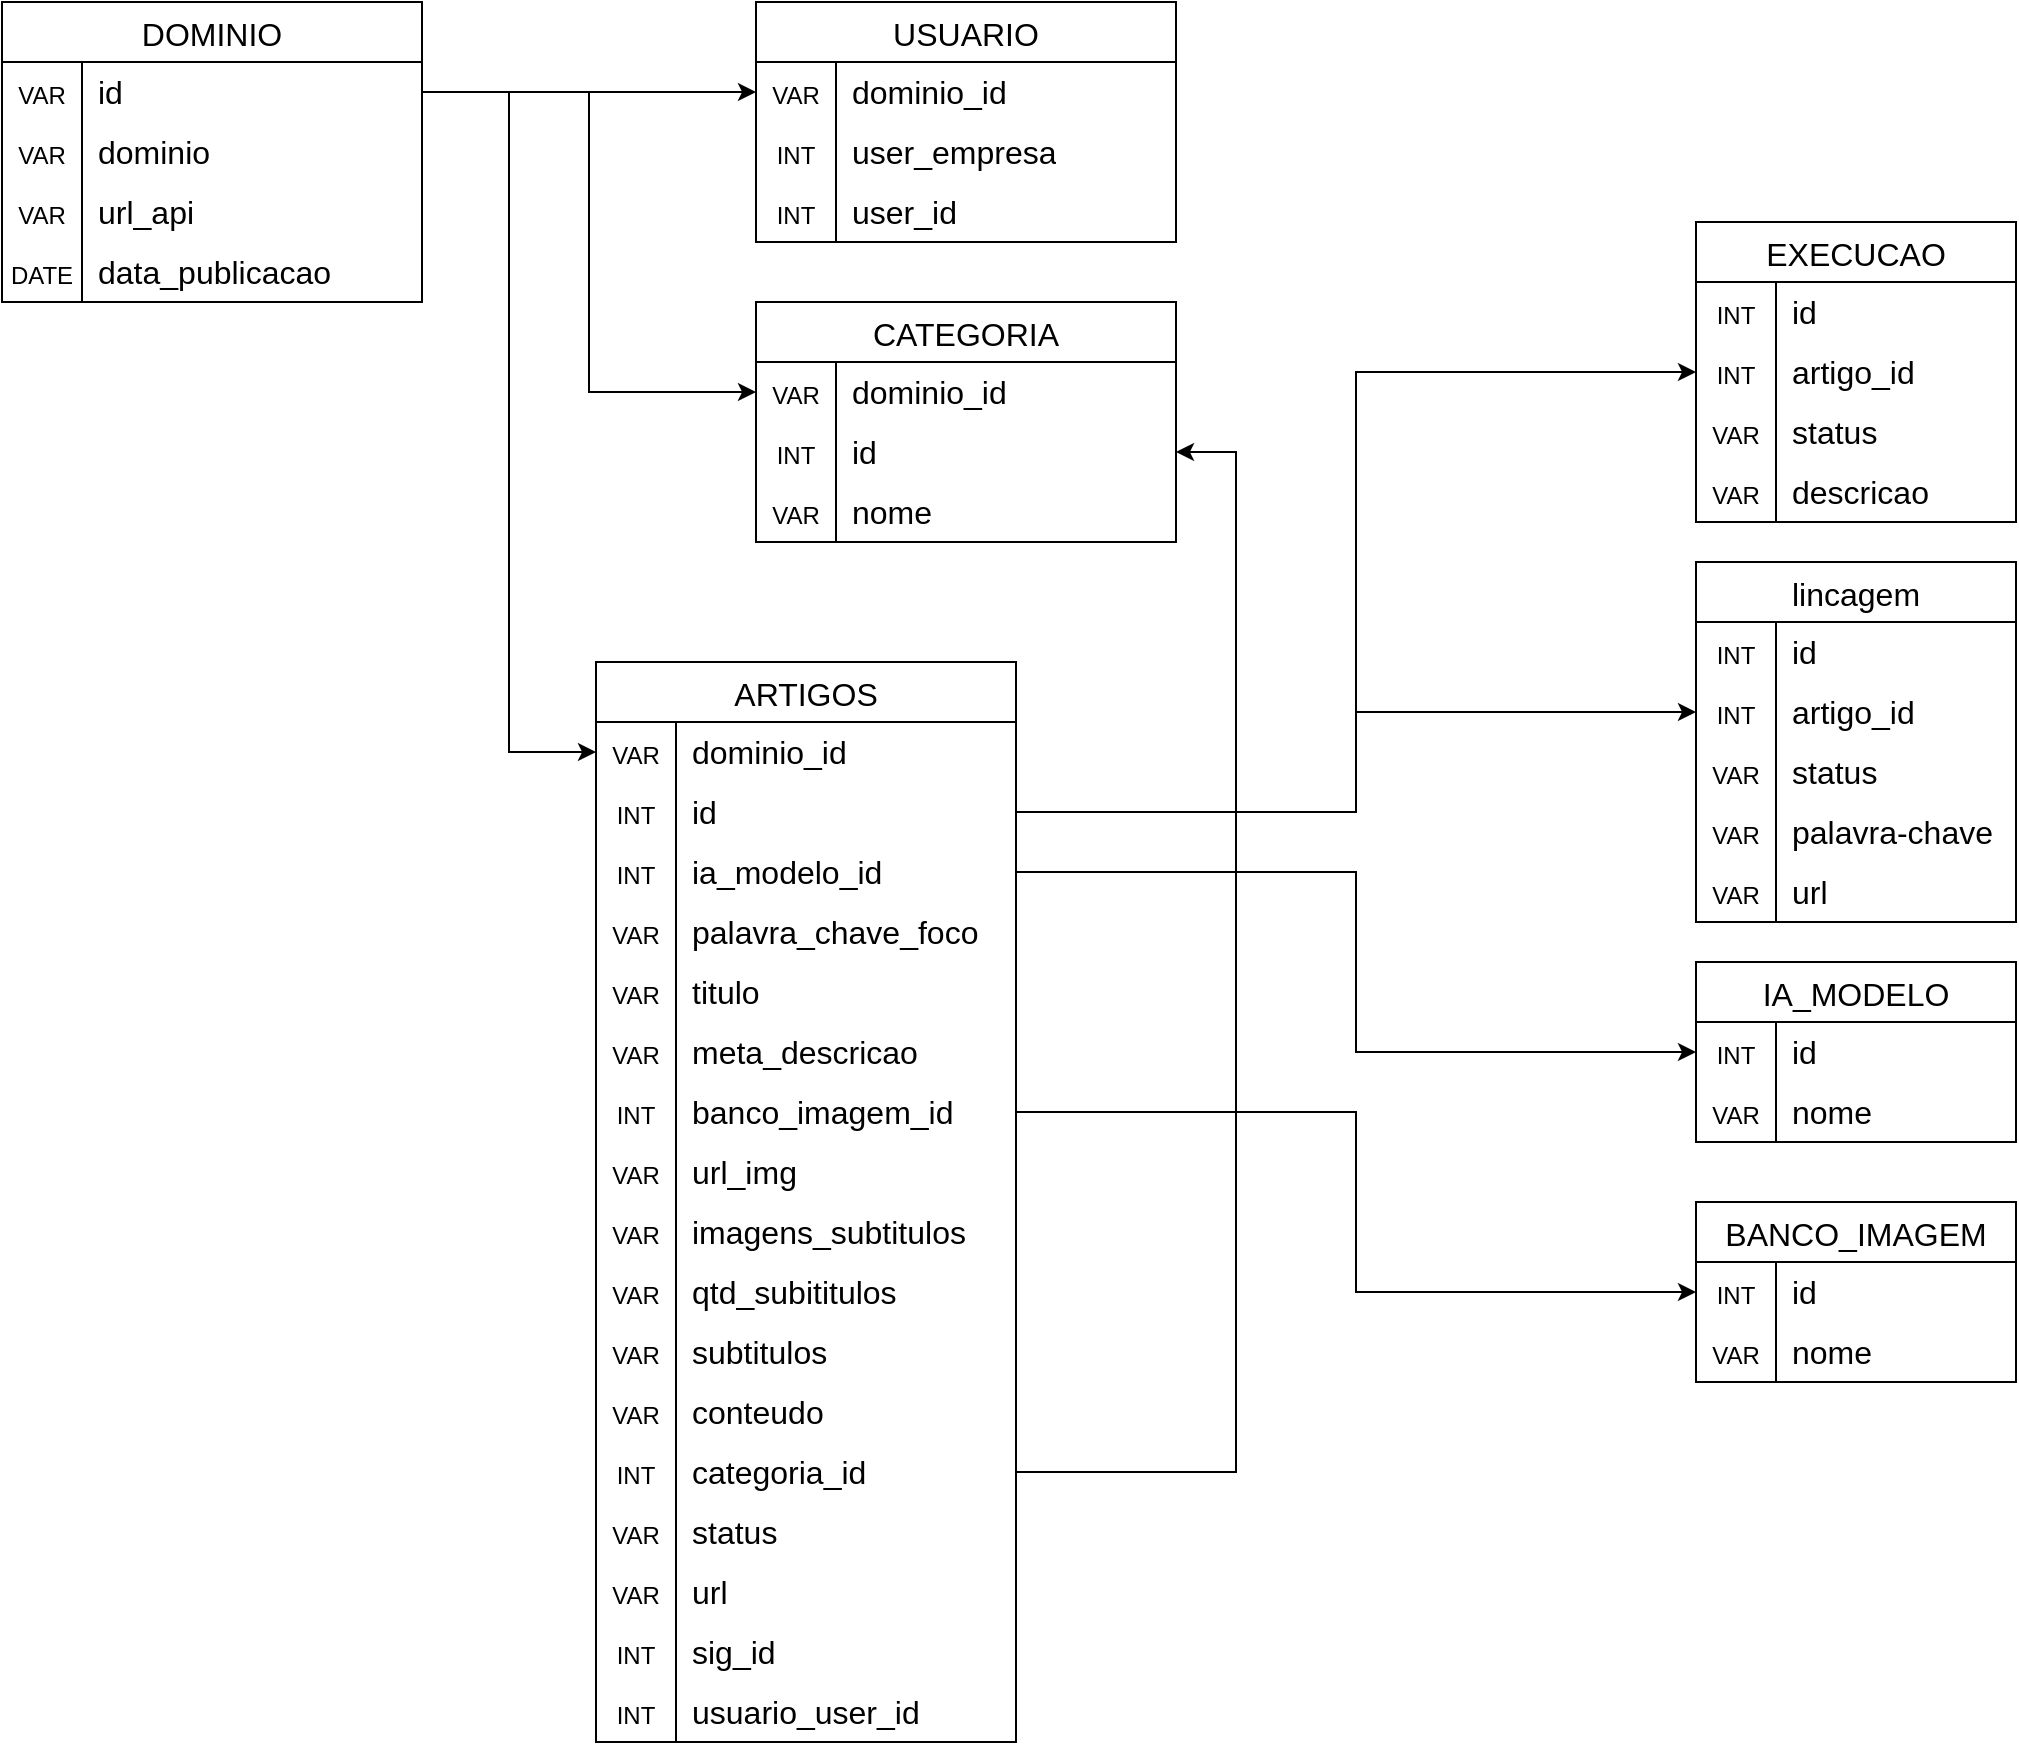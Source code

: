 <mxfile version="26.0.4">
  <diagram name="Página-1" id="LhJdFFCqxGuP9ljTi0fq">
    <mxGraphModel dx="2739" dy="1040" grid="1" gridSize="10" guides="1" tooltips="1" connect="1" arrows="1" fold="1" page="1" pageScale="1" pageWidth="827" pageHeight="1169" math="0" shadow="0">
      <root>
        <mxCell id="0" />
        <mxCell id="1" parent="0" />
        <mxCell id="Hk7RPqNhMvF-XKddq_W3-1" value="DOMINIO" style="shape=table;startSize=30;container=1;collapsible=0;childLayout=tableLayout;fixedRows=1;rowLines=0;fontStyle=0;strokeColor=default;fontSize=16;" vertex="1" parent="1">
          <mxGeometry x="-827" width="210" height="150" as="geometry" />
        </mxCell>
        <mxCell id="Hk7RPqNhMvF-XKddq_W3-2" value="" style="shape=tableRow;horizontal=0;startSize=0;swimlaneHead=0;swimlaneBody=0;top=0;left=0;bottom=0;right=0;collapsible=0;dropTarget=0;fillColor=none;points=[[0,0.5],[1,0.5]];portConstraint=eastwest;strokeColor=inherit;fontSize=16;" vertex="1" parent="Hk7RPqNhMvF-XKddq_W3-1">
          <mxGeometry y="30" width="210" height="30" as="geometry" />
        </mxCell>
        <mxCell id="Hk7RPqNhMvF-XKddq_W3-3" value="&lt;font style=&quot;font-size: 12px;&quot;&gt;VAR&lt;/font&gt;" style="shape=partialRectangle;html=1;whiteSpace=wrap;connectable=0;fillColor=none;top=0;left=0;bottom=0;right=0;overflow=hidden;pointerEvents=1;strokeColor=inherit;fontSize=16;strokeWidth=1;" vertex="1" parent="Hk7RPqNhMvF-XKddq_W3-2">
          <mxGeometry width="40" height="30" as="geometry">
            <mxRectangle width="40" height="30" as="alternateBounds" />
          </mxGeometry>
        </mxCell>
        <mxCell id="Hk7RPqNhMvF-XKddq_W3-4" value="id" style="shape=partialRectangle;html=1;whiteSpace=wrap;connectable=0;fillColor=none;top=0;left=0;bottom=0;right=0;align=left;spacingLeft=6;overflow=hidden;strokeColor=inherit;fontSize=16;" vertex="1" parent="Hk7RPqNhMvF-XKddq_W3-2">
          <mxGeometry x="40" width="170" height="30" as="geometry">
            <mxRectangle width="170" height="30" as="alternateBounds" />
          </mxGeometry>
        </mxCell>
        <mxCell id="Hk7RPqNhMvF-XKddq_W3-5" value="" style="shape=tableRow;horizontal=0;startSize=0;swimlaneHead=0;swimlaneBody=0;top=0;left=0;bottom=0;right=0;collapsible=0;dropTarget=0;fillColor=none;points=[[0,0.5],[1,0.5]];portConstraint=eastwest;strokeColor=inherit;fontSize=16;" vertex="1" parent="Hk7RPqNhMvF-XKddq_W3-1">
          <mxGeometry y="60" width="210" height="30" as="geometry" />
        </mxCell>
        <mxCell id="Hk7RPqNhMvF-XKddq_W3-6" value="&lt;span style=&quot;font-size: 12px;&quot;&gt;VAR&lt;/span&gt;" style="shape=partialRectangle;html=1;whiteSpace=wrap;connectable=0;fillColor=none;top=0;left=0;bottom=0;right=0;overflow=hidden;strokeColor=inherit;fontSize=16;" vertex="1" parent="Hk7RPqNhMvF-XKddq_W3-5">
          <mxGeometry width="40" height="30" as="geometry">
            <mxRectangle width="40" height="30" as="alternateBounds" />
          </mxGeometry>
        </mxCell>
        <mxCell id="Hk7RPqNhMvF-XKddq_W3-7" value="dominio" style="shape=partialRectangle;html=1;whiteSpace=wrap;connectable=0;fillColor=none;top=0;left=0;bottom=0;right=0;align=left;spacingLeft=6;overflow=hidden;strokeColor=inherit;fontSize=16;" vertex="1" parent="Hk7RPqNhMvF-XKddq_W3-5">
          <mxGeometry x="40" width="170" height="30" as="geometry">
            <mxRectangle width="170" height="30" as="alternateBounds" />
          </mxGeometry>
        </mxCell>
        <mxCell id="Hk7RPqNhMvF-XKddq_W3-8" value="" style="shape=tableRow;horizontal=0;startSize=0;swimlaneHead=0;swimlaneBody=0;top=0;left=0;bottom=0;right=0;collapsible=0;dropTarget=0;fillColor=none;points=[[0,0.5],[1,0.5]];portConstraint=eastwest;strokeColor=inherit;fontSize=16;" vertex="1" parent="Hk7RPqNhMvF-XKddq_W3-1">
          <mxGeometry y="90" width="210" height="30" as="geometry" />
        </mxCell>
        <mxCell id="Hk7RPqNhMvF-XKddq_W3-9" value="&lt;span style=&quot;font-size: 12px;&quot;&gt;VAR&lt;/span&gt;" style="shape=partialRectangle;html=1;whiteSpace=wrap;connectable=0;fillColor=none;top=0;left=0;bottom=0;right=0;overflow=hidden;strokeColor=inherit;fontSize=16;" vertex="1" parent="Hk7RPqNhMvF-XKddq_W3-8">
          <mxGeometry width="40" height="30" as="geometry">
            <mxRectangle width="40" height="30" as="alternateBounds" />
          </mxGeometry>
        </mxCell>
        <mxCell id="Hk7RPqNhMvF-XKddq_W3-10" value="url_api" style="shape=partialRectangle;html=1;whiteSpace=wrap;connectable=0;fillColor=none;top=0;left=0;bottom=0;right=0;align=left;spacingLeft=6;overflow=hidden;strokeColor=inherit;fontSize=16;" vertex="1" parent="Hk7RPqNhMvF-XKddq_W3-8">
          <mxGeometry x="40" width="170" height="30" as="geometry">
            <mxRectangle width="170" height="30" as="alternateBounds" />
          </mxGeometry>
        </mxCell>
        <mxCell id="Hk7RPqNhMvF-XKddq_W3-32" value="" style="shape=tableRow;horizontal=0;startSize=0;swimlaneHead=0;swimlaneBody=0;top=0;left=0;bottom=0;right=0;collapsible=0;dropTarget=0;fillColor=none;points=[[0,0.5],[1,0.5]];portConstraint=eastwest;strokeColor=inherit;fontSize=16;" vertex="1" parent="Hk7RPqNhMvF-XKddq_W3-1">
          <mxGeometry y="120" width="210" height="30" as="geometry" />
        </mxCell>
        <mxCell id="Hk7RPqNhMvF-XKddq_W3-33" value="&lt;span style=&quot;font-size: 12px;&quot;&gt;DATE&lt;/span&gt;" style="shape=partialRectangle;html=1;whiteSpace=wrap;connectable=0;fillColor=none;top=0;left=0;bottom=0;right=0;overflow=hidden;strokeColor=inherit;fontSize=16;" vertex="1" parent="Hk7RPqNhMvF-XKddq_W3-32">
          <mxGeometry width="40" height="30" as="geometry">
            <mxRectangle width="40" height="30" as="alternateBounds" />
          </mxGeometry>
        </mxCell>
        <mxCell id="Hk7RPqNhMvF-XKddq_W3-34" value="data_publicacao" style="shape=partialRectangle;html=1;whiteSpace=wrap;connectable=0;fillColor=none;top=0;left=0;bottom=0;right=0;align=left;spacingLeft=6;overflow=hidden;strokeColor=inherit;fontSize=16;" vertex="1" parent="Hk7RPqNhMvF-XKddq_W3-32">
          <mxGeometry x="40" width="170" height="30" as="geometry">
            <mxRectangle width="170" height="30" as="alternateBounds" />
          </mxGeometry>
        </mxCell>
        <mxCell id="Hk7RPqNhMvF-XKddq_W3-47" value="USUARIO" style="shape=table;startSize=30;container=1;collapsible=0;childLayout=tableLayout;fixedRows=1;rowLines=0;fontStyle=0;strokeColor=default;fontSize=16;" vertex="1" parent="1">
          <mxGeometry x="-450" width="210" height="120" as="geometry" />
        </mxCell>
        <mxCell id="Hk7RPqNhMvF-XKddq_W3-48" value="" style="shape=tableRow;horizontal=0;startSize=0;swimlaneHead=0;swimlaneBody=0;top=0;left=0;bottom=0;right=0;collapsible=0;dropTarget=0;fillColor=none;points=[[0,0.5],[1,0.5]];portConstraint=eastwest;strokeColor=inherit;fontSize=16;" vertex="1" parent="Hk7RPqNhMvF-XKddq_W3-47">
          <mxGeometry y="30" width="210" height="30" as="geometry" />
        </mxCell>
        <mxCell id="Hk7RPqNhMvF-XKddq_W3-49" value="&lt;font style=&quot;font-size: 12px;&quot;&gt;VAR&lt;/font&gt;" style="shape=partialRectangle;html=1;whiteSpace=wrap;connectable=0;fillColor=none;top=0;left=0;bottom=0;right=0;overflow=hidden;pointerEvents=1;strokeColor=inherit;fontSize=16;strokeWidth=1;" vertex="1" parent="Hk7RPqNhMvF-XKddq_W3-48">
          <mxGeometry width="40" height="30" as="geometry">
            <mxRectangle width="40" height="30" as="alternateBounds" />
          </mxGeometry>
        </mxCell>
        <mxCell id="Hk7RPqNhMvF-XKddq_W3-50" value="dominio_id" style="shape=partialRectangle;html=1;whiteSpace=wrap;connectable=0;fillColor=none;top=0;left=0;bottom=0;right=0;align=left;spacingLeft=6;overflow=hidden;strokeColor=inherit;fontSize=16;" vertex="1" parent="Hk7RPqNhMvF-XKddq_W3-48">
          <mxGeometry x="40" width="170" height="30" as="geometry">
            <mxRectangle width="170" height="30" as="alternateBounds" />
          </mxGeometry>
        </mxCell>
        <mxCell id="Hk7RPqNhMvF-XKddq_W3-51" value="" style="shape=tableRow;horizontal=0;startSize=0;swimlaneHead=0;swimlaneBody=0;top=0;left=0;bottom=0;right=0;collapsible=0;dropTarget=0;fillColor=none;points=[[0,0.5],[1,0.5]];portConstraint=eastwest;strokeColor=inherit;fontSize=16;" vertex="1" parent="Hk7RPqNhMvF-XKddq_W3-47">
          <mxGeometry y="60" width="210" height="30" as="geometry" />
        </mxCell>
        <mxCell id="Hk7RPqNhMvF-XKddq_W3-52" value="&lt;span style=&quot;font-size: 12px;&quot;&gt;INT&lt;/span&gt;" style="shape=partialRectangle;html=1;whiteSpace=wrap;connectable=0;fillColor=none;top=0;left=0;bottom=0;right=0;overflow=hidden;strokeColor=inherit;fontSize=16;" vertex="1" parent="Hk7RPqNhMvF-XKddq_W3-51">
          <mxGeometry width="40" height="30" as="geometry">
            <mxRectangle width="40" height="30" as="alternateBounds" />
          </mxGeometry>
        </mxCell>
        <mxCell id="Hk7RPqNhMvF-XKddq_W3-53" value="user_empresa" style="shape=partialRectangle;html=1;whiteSpace=wrap;connectable=0;fillColor=none;top=0;left=0;bottom=0;right=0;align=left;spacingLeft=6;overflow=hidden;strokeColor=inherit;fontSize=16;" vertex="1" parent="Hk7RPqNhMvF-XKddq_W3-51">
          <mxGeometry x="40" width="170" height="30" as="geometry">
            <mxRectangle width="170" height="30" as="alternateBounds" />
          </mxGeometry>
        </mxCell>
        <mxCell id="Hk7RPqNhMvF-XKddq_W3-54" value="" style="shape=tableRow;horizontal=0;startSize=0;swimlaneHead=0;swimlaneBody=0;top=0;left=0;bottom=0;right=0;collapsible=0;dropTarget=0;fillColor=none;points=[[0,0.5],[1,0.5]];portConstraint=eastwest;strokeColor=inherit;fontSize=16;" vertex="1" parent="Hk7RPqNhMvF-XKddq_W3-47">
          <mxGeometry y="90" width="210" height="30" as="geometry" />
        </mxCell>
        <mxCell id="Hk7RPqNhMvF-XKddq_W3-55" value="&lt;span style=&quot;font-size: 12px;&quot;&gt;INT&lt;/span&gt;" style="shape=partialRectangle;html=1;whiteSpace=wrap;connectable=0;fillColor=none;top=0;left=0;bottom=0;right=0;overflow=hidden;strokeColor=inherit;fontSize=16;" vertex="1" parent="Hk7RPqNhMvF-XKddq_W3-54">
          <mxGeometry width="40" height="30" as="geometry">
            <mxRectangle width="40" height="30" as="alternateBounds" />
          </mxGeometry>
        </mxCell>
        <mxCell id="Hk7RPqNhMvF-XKddq_W3-56" value="user_id" style="shape=partialRectangle;html=1;whiteSpace=wrap;connectable=0;fillColor=none;top=0;left=0;bottom=0;right=0;align=left;spacingLeft=6;overflow=hidden;strokeColor=inherit;fontSize=16;" vertex="1" parent="Hk7RPqNhMvF-XKddq_W3-54">
          <mxGeometry x="40" width="170" height="30" as="geometry">
            <mxRectangle width="170" height="30" as="alternateBounds" />
          </mxGeometry>
        </mxCell>
        <mxCell id="Hk7RPqNhMvF-XKddq_W3-73" value="ARTIGOS" style="shape=table;startSize=30;container=1;collapsible=0;childLayout=tableLayout;fixedRows=1;rowLines=0;fontStyle=0;strokeColor=default;fontSize=16;" vertex="1" parent="1">
          <mxGeometry x="-530" y="330" width="210" height="540" as="geometry" />
        </mxCell>
        <mxCell id="Hk7RPqNhMvF-XKddq_W3-74" value="" style="shape=tableRow;horizontal=0;startSize=0;swimlaneHead=0;swimlaneBody=0;top=0;left=0;bottom=0;right=0;collapsible=0;dropTarget=0;fillColor=none;points=[[0,0.5],[1,0.5]];portConstraint=eastwest;strokeColor=inherit;fontSize=16;" vertex="1" parent="Hk7RPqNhMvF-XKddq_W3-73">
          <mxGeometry y="30" width="210" height="30" as="geometry" />
        </mxCell>
        <mxCell id="Hk7RPqNhMvF-XKddq_W3-75" value="&lt;font style=&quot;font-size: 12px;&quot;&gt;VAR&lt;/font&gt;" style="shape=partialRectangle;html=1;whiteSpace=wrap;connectable=0;fillColor=none;top=0;left=0;bottom=0;right=0;overflow=hidden;pointerEvents=1;strokeColor=inherit;fontSize=16;strokeWidth=1;" vertex="1" parent="Hk7RPqNhMvF-XKddq_W3-74">
          <mxGeometry width="40" height="30" as="geometry">
            <mxRectangle width="40" height="30" as="alternateBounds" />
          </mxGeometry>
        </mxCell>
        <mxCell id="Hk7RPqNhMvF-XKddq_W3-76" value="dominio_id" style="shape=partialRectangle;html=1;whiteSpace=wrap;connectable=0;fillColor=none;top=0;left=0;bottom=0;right=0;align=left;spacingLeft=6;overflow=hidden;strokeColor=inherit;fontSize=16;" vertex="1" parent="Hk7RPqNhMvF-XKddq_W3-74">
          <mxGeometry x="40" width="170" height="30" as="geometry">
            <mxRectangle width="170" height="30" as="alternateBounds" />
          </mxGeometry>
        </mxCell>
        <mxCell id="Hk7RPqNhMvF-XKddq_W3-77" value="" style="shape=tableRow;horizontal=0;startSize=0;swimlaneHead=0;swimlaneBody=0;top=0;left=0;bottom=0;right=0;collapsible=0;dropTarget=0;fillColor=none;points=[[0,0.5],[1,0.5]];portConstraint=eastwest;strokeColor=inherit;fontSize=16;" vertex="1" parent="Hk7RPqNhMvF-XKddq_W3-73">
          <mxGeometry y="60" width="210" height="30" as="geometry" />
        </mxCell>
        <mxCell id="Hk7RPqNhMvF-XKddq_W3-78" value="&lt;span style=&quot;font-size: 12px;&quot;&gt;INT&lt;/span&gt;" style="shape=partialRectangle;html=1;whiteSpace=wrap;connectable=0;fillColor=none;top=0;left=0;bottom=0;right=0;overflow=hidden;strokeColor=inherit;fontSize=16;" vertex="1" parent="Hk7RPqNhMvF-XKddq_W3-77">
          <mxGeometry width="40" height="30" as="geometry">
            <mxRectangle width="40" height="30" as="alternateBounds" />
          </mxGeometry>
        </mxCell>
        <mxCell id="Hk7RPqNhMvF-XKddq_W3-79" value="id" style="shape=partialRectangle;html=1;whiteSpace=wrap;connectable=0;fillColor=none;top=0;left=0;bottom=0;right=0;align=left;spacingLeft=6;overflow=hidden;strokeColor=inherit;fontSize=16;" vertex="1" parent="Hk7RPqNhMvF-XKddq_W3-77">
          <mxGeometry x="40" width="170" height="30" as="geometry">
            <mxRectangle width="170" height="30" as="alternateBounds" />
          </mxGeometry>
        </mxCell>
        <mxCell id="Hk7RPqNhMvF-XKddq_W3-80" value="" style="shape=tableRow;horizontal=0;startSize=0;swimlaneHead=0;swimlaneBody=0;top=0;left=0;bottom=0;right=0;collapsible=0;dropTarget=0;fillColor=none;points=[[0,0.5],[1,0.5]];portConstraint=eastwest;strokeColor=inherit;fontSize=16;" vertex="1" parent="Hk7RPqNhMvF-XKddq_W3-73">
          <mxGeometry y="90" width="210" height="30" as="geometry" />
        </mxCell>
        <mxCell id="Hk7RPqNhMvF-XKddq_W3-81" value="&lt;span style=&quot;font-size: 12px;&quot;&gt;INT&lt;/span&gt;" style="shape=partialRectangle;html=1;whiteSpace=wrap;connectable=0;fillColor=none;top=0;left=0;bottom=0;right=0;overflow=hidden;strokeColor=inherit;fontSize=16;" vertex="1" parent="Hk7RPqNhMvF-XKddq_W3-80">
          <mxGeometry width="40" height="30" as="geometry">
            <mxRectangle width="40" height="30" as="alternateBounds" />
          </mxGeometry>
        </mxCell>
        <mxCell id="Hk7RPqNhMvF-XKddq_W3-82" value="ia_modelo_id" style="shape=partialRectangle;html=1;whiteSpace=wrap;connectable=0;fillColor=none;top=0;left=0;bottom=0;right=0;align=left;spacingLeft=6;overflow=hidden;strokeColor=inherit;fontSize=16;" vertex="1" parent="Hk7RPqNhMvF-XKddq_W3-80">
          <mxGeometry x="40" width="170" height="30" as="geometry">
            <mxRectangle width="170" height="30" as="alternateBounds" />
          </mxGeometry>
        </mxCell>
        <mxCell id="Hk7RPqNhMvF-XKddq_W3-83" value="" style="shape=tableRow;horizontal=0;startSize=0;swimlaneHead=0;swimlaneBody=0;top=0;left=0;bottom=0;right=0;collapsible=0;dropTarget=0;fillColor=none;points=[[0,0.5],[1,0.5]];portConstraint=eastwest;strokeColor=inherit;fontSize=16;" vertex="1" parent="Hk7RPqNhMvF-XKddq_W3-73">
          <mxGeometry y="120" width="210" height="30" as="geometry" />
        </mxCell>
        <mxCell id="Hk7RPqNhMvF-XKddq_W3-84" value="&lt;span style=&quot;font-size: 12px;&quot;&gt;VAR&lt;/span&gt;" style="shape=partialRectangle;html=1;whiteSpace=wrap;connectable=0;fillColor=none;top=0;left=0;bottom=0;right=0;overflow=hidden;strokeColor=inherit;fontSize=16;" vertex="1" parent="Hk7RPqNhMvF-XKddq_W3-83">
          <mxGeometry width="40" height="30" as="geometry">
            <mxRectangle width="40" height="30" as="alternateBounds" />
          </mxGeometry>
        </mxCell>
        <mxCell id="Hk7RPqNhMvF-XKddq_W3-85" value="palavra_chave_foco" style="shape=partialRectangle;html=1;whiteSpace=wrap;connectable=0;fillColor=none;top=0;left=0;bottom=0;right=0;align=left;spacingLeft=6;overflow=hidden;strokeColor=inherit;fontSize=16;" vertex="1" parent="Hk7RPqNhMvF-XKddq_W3-83">
          <mxGeometry x="40" width="170" height="30" as="geometry">
            <mxRectangle width="170" height="30" as="alternateBounds" />
          </mxGeometry>
        </mxCell>
        <mxCell id="Hk7RPqNhMvF-XKddq_W3-99" value="" style="shape=tableRow;horizontal=0;startSize=0;swimlaneHead=0;swimlaneBody=0;top=0;left=0;bottom=0;right=0;collapsible=0;dropTarget=0;fillColor=none;points=[[0,0.5],[1,0.5]];portConstraint=eastwest;strokeColor=inherit;fontSize=16;" vertex="1" parent="Hk7RPqNhMvF-XKddq_W3-73">
          <mxGeometry y="150" width="210" height="30" as="geometry" />
        </mxCell>
        <mxCell id="Hk7RPqNhMvF-XKddq_W3-100" value="&lt;span style=&quot;font-size: 12px;&quot;&gt;VAR&lt;/span&gt;" style="shape=partialRectangle;html=1;whiteSpace=wrap;connectable=0;fillColor=none;top=0;left=0;bottom=0;right=0;overflow=hidden;strokeColor=inherit;fontSize=16;" vertex="1" parent="Hk7RPqNhMvF-XKddq_W3-99">
          <mxGeometry width="40" height="30" as="geometry">
            <mxRectangle width="40" height="30" as="alternateBounds" />
          </mxGeometry>
        </mxCell>
        <mxCell id="Hk7RPqNhMvF-XKddq_W3-101" value="titulo" style="shape=partialRectangle;html=1;whiteSpace=wrap;connectable=0;fillColor=none;top=0;left=0;bottom=0;right=0;align=left;spacingLeft=6;overflow=hidden;strokeColor=inherit;fontSize=16;" vertex="1" parent="Hk7RPqNhMvF-XKddq_W3-99">
          <mxGeometry x="40" width="170" height="30" as="geometry">
            <mxRectangle width="170" height="30" as="alternateBounds" />
          </mxGeometry>
        </mxCell>
        <mxCell id="Hk7RPqNhMvF-XKddq_W3-102" value="" style="shape=tableRow;horizontal=0;startSize=0;swimlaneHead=0;swimlaneBody=0;top=0;left=0;bottom=0;right=0;collapsible=0;dropTarget=0;fillColor=none;points=[[0,0.5],[1,0.5]];portConstraint=eastwest;strokeColor=inherit;fontSize=16;" vertex="1" parent="Hk7RPqNhMvF-XKddq_W3-73">
          <mxGeometry y="180" width="210" height="30" as="geometry" />
        </mxCell>
        <mxCell id="Hk7RPqNhMvF-XKddq_W3-103" value="&lt;span style=&quot;font-size: 12px;&quot;&gt;VAR&lt;/span&gt;" style="shape=partialRectangle;html=1;whiteSpace=wrap;connectable=0;fillColor=none;top=0;left=0;bottom=0;right=0;overflow=hidden;strokeColor=inherit;fontSize=16;" vertex="1" parent="Hk7RPqNhMvF-XKddq_W3-102">
          <mxGeometry width="40" height="30" as="geometry">
            <mxRectangle width="40" height="30" as="alternateBounds" />
          </mxGeometry>
        </mxCell>
        <mxCell id="Hk7RPqNhMvF-XKddq_W3-104" value="meta_descricao" style="shape=partialRectangle;html=1;whiteSpace=wrap;connectable=0;fillColor=none;top=0;left=0;bottom=0;right=0;align=left;spacingLeft=6;overflow=hidden;strokeColor=inherit;fontSize=16;" vertex="1" parent="Hk7RPqNhMvF-XKddq_W3-102">
          <mxGeometry x="40" width="170" height="30" as="geometry">
            <mxRectangle width="170" height="30" as="alternateBounds" />
          </mxGeometry>
        </mxCell>
        <mxCell id="Hk7RPqNhMvF-XKddq_W3-105" value="" style="shape=tableRow;horizontal=0;startSize=0;swimlaneHead=0;swimlaneBody=0;top=0;left=0;bottom=0;right=0;collapsible=0;dropTarget=0;fillColor=none;points=[[0,0.5],[1,0.5]];portConstraint=eastwest;strokeColor=inherit;fontSize=16;" vertex="1" parent="Hk7RPqNhMvF-XKddq_W3-73">
          <mxGeometry y="210" width="210" height="30" as="geometry" />
        </mxCell>
        <mxCell id="Hk7RPqNhMvF-XKddq_W3-106" value="&lt;span style=&quot;font-size: 12px;&quot;&gt;INT&lt;/span&gt;" style="shape=partialRectangle;html=1;whiteSpace=wrap;connectable=0;fillColor=none;top=0;left=0;bottom=0;right=0;overflow=hidden;strokeColor=inherit;fontSize=16;" vertex="1" parent="Hk7RPqNhMvF-XKddq_W3-105">
          <mxGeometry width="40" height="30" as="geometry">
            <mxRectangle width="40" height="30" as="alternateBounds" />
          </mxGeometry>
        </mxCell>
        <mxCell id="Hk7RPqNhMvF-XKddq_W3-107" value="banco_imagem_id" style="shape=partialRectangle;html=1;whiteSpace=wrap;connectable=0;fillColor=none;top=0;left=0;bottom=0;right=0;align=left;spacingLeft=6;overflow=hidden;strokeColor=inherit;fontSize=16;" vertex="1" parent="Hk7RPqNhMvF-XKddq_W3-105">
          <mxGeometry x="40" width="170" height="30" as="geometry">
            <mxRectangle width="170" height="30" as="alternateBounds" />
          </mxGeometry>
        </mxCell>
        <mxCell id="Hk7RPqNhMvF-XKddq_W3-108" value="" style="shape=tableRow;horizontal=0;startSize=0;swimlaneHead=0;swimlaneBody=0;top=0;left=0;bottom=0;right=0;collapsible=0;dropTarget=0;fillColor=none;points=[[0,0.5],[1,0.5]];portConstraint=eastwest;strokeColor=inherit;fontSize=16;" vertex="1" parent="Hk7RPqNhMvF-XKddq_W3-73">
          <mxGeometry y="240" width="210" height="30" as="geometry" />
        </mxCell>
        <mxCell id="Hk7RPqNhMvF-XKddq_W3-109" value="&lt;span style=&quot;font-size: 12px;&quot;&gt;VAR&lt;/span&gt;" style="shape=partialRectangle;html=1;whiteSpace=wrap;connectable=0;fillColor=none;top=0;left=0;bottom=0;right=0;overflow=hidden;strokeColor=inherit;fontSize=16;" vertex="1" parent="Hk7RPqNhMvF-XKddq_W3-108">
          <mxGeometry width="40" height="30" as="geometry">
            <mxRectangle width="40" height="30" as="alternateBounds" />
          </mxGeometry>
        </mxCell>
        <mxCell id="Hk7RPqNhMvF-XKddq_W3-110" value="url_img" style="shape=partialRectangle;html=1;whiteSpace=wrap;connectable=0;fillColor=none;top=0;left=0;bottom=0;right=0;align=left;spacingLeft=6;overflow=hidden;strokeColor=inherit;fontSize=16;" vertex="1" parent="Hk7RPqNhMvF-XKddq_W3-108">
          <mxGeometry x="40" width="170" height="30" as="geometry">
            <mxRectangle width="170" height="30" as="alternateBounds" />
          </mxGeometry>
        </mxCell>
        <mxCell id="Hk7RPqNhMvF-XKddq_W3-111" value="" style="shape=tableRow;horizontal=0;startSize=0;swimlaneHead=0;swimlaneBody=0;top=0;left=0;bottom=0;right=0;collapsible=0;dropTarget=0;fillColor=none;points=[[0,0.5],[1,0.5]];portConstraint=eastwest;strokeColor=inherit;fontSize=16;" vertex="1" parent="Hk7RPqNhMvF-XKddq_W3-73">
          <mxGeometry y="270" width="210" height="30" as="geometry" />
        </mxCell>
        <mxCell id="Hk7RPqNhMvF-XKddq_W3-112" value="&lt;span style=&quot;font-size: 12px;&quot;&gt;VAR&lt;/span&gt;" style="shape=partialRectangle;html=1;whiteSpace=wrap;connectable=0;fillColor=none;top=0;left=0;bottom=0;right=0;overflow=hidden;strokeColor=inherit;fontSize=16;" vertex="1" parent="Hk7RPqNhMvF-XKddq_W3-111">
          <mxGeometry width="40" height="30" as="geometry">
            <mxRectangle width="40" height="30" as="alternateBounds" />
          </mxGeometry>
        </mxCell>
        <mxCell id="Hk7RPqNhMvF-XKddq_W3-113" value="imagens_subtitulos" style="shape=partialRectangle;html=1;whiteSpace=wrap;connectable=0;fillColor=none;top=0;left=0;bottom=0;right=0;align=left;spacingLeft=6;overflow=hidden;strokeColor=inherit;fontSize=16;" vertex="1" parent="Hk7RPqNhMvF-XKddq_W3-111">
          <mxGeometry x="40" width="170" height="30" as="geometry">
            <mxRectangle width="170" height="30" as="alternateBounds" />
          </mxGeometry>
        </mxCell>
        <mxCell id="Hk7RPqNhMvF-XKddq_W3-114" value="" style="shape=tableRow;horizontal=0;startSize=0;swimlaneHead=0;swimlaneBody=0;top=0;left=0;bottom=0;right=0;collapsible=0;dropTarget=0;fillColor=none;points=[[0,0.5],[1,0.5]];portConstraint=eastwest;strokeColor=inherit;fontSize=16;" vertex="1" parent="Hk7RPqNhMvF-XKddq_W3-73">
          <mxGeometry y="300" width="210" height="30" as="geometry" />
        </mxCell>
        <mxCell id="Hk7RPqNhMvF-XKddq_W3-115" value="&lt;span style=&quot;font-size: 12px;&quot;&gt;VAR&lt;/span&gt;" style="shape=partialRectangle;html=1;whiteSpace=wrap;connectable=0;fillColor=none;top=0;left=0;bottom=0;right=0;overflow=hidden;strokeColor=inherit;fontSize=16;" vertex="1" parent="Hk7RPqNhMvF-XKddq_W3-114">
          <mxGeometry width="40" height="30" as="geometry">
            <mxRectangle width="40" height="30" as="alternateBounds" />
          </mxGeometry>
        </mxCell>
        <mxCell id="Hk7RPqNhMvF-XKddq_W3-116" value="qtd_subititulos" style="shape=partialRectangle;html=1;whiteSpace=wrap;connectable=0;fillColor=none;top=0;left=0;bottom=0;right=0;align=left;spacingLeft=6;overflow=hidden;strokeColor=inherit;fontSize=16;" vertex="1" parent="Hk7RPqNhMvF-XKddq_W3-114">
          <mxGeometry x="40" width="170" height="30" as="geometry">
            <mxRectangle width="170" height="30" as="alternateBounds" />
          </mxGeometry>
        </mxCell>
        <mxCell id="Hk7RPqNhMvF-XKddq_W3-117" value="" style="shape=tableRow;horizontal=0;startSize=0;swimlaneHead=0;swimlaneBody=0;top=0;left=0;bottom=0;right=0;collapsible=0;dropTarget=0;fillColor=none;points=[[0,0.5],[1,0.5]];portConstraint=eastwest;strokeColor=inherit;fontSize=16;" vertex="1" parent="Hk7RPqNhMvF-XKddq_W3-73">
          <mxGeometry y="330" width="210" height="30" as="geometry" />
        </mxCell>
        <mxCell id="Hk7RPqNhMvF-XKddq_W3-118" value="&lt;span style=&quot;font-size: 12px;&quot;&gt;VAR&lt;/span&gt;" style="shape=partialRectangle;html=1;whiteSpace=wrap;connectable=0;fillColor=none;top=0;left=0;bottom=0;right=0;overflow=hidden;strokeColor=inherit;fontSize=16;" vertex="1" parent="Hk7RPqNhMvF-XKddq_W3-117">
          <mxGeometry width="40" height="30" as="geometry">
            <mxRectangle width="40" height="30" as="alternateBounds" />
          </mxGeometry>
        </mxCell>
        <mxCell id="Hk7RPqNhMvF-XKddq_W3-119" value="subtitulos" style="shape=partialRectangle;html=1;whiteSpace=wrap;connectable=0;fillColor=none;top=0;left=0;bottom=0;right=0;align=left;spacingLeft=6;overflow=hidden;strokeColor=inherit;fontSize=16;" vertex="1" parent="Hk7RPqNhMvF-XKddq_W3-117">
          <mxGeometry x="40" width="170" height="30" as="geometry">
            <mxRectangle width="170" height="30" as="alternateBounds" />
          </mxGeometry>
        </mxCell>
        <mxCell id="Hk7RPqNhMvF-XKddq_W3-120" value="" style="shape=tableRow;horizontal=0;startSize=0;swimlaneHead=0;swimlaneBody=0;top=0;left=0;bottom=0;right=0;collapsible=0;dropTarget=0;fillColor=none;points=[[0,0.5],[1,0.5]];portConstraint=eastwest;strokeColor=inherit;fontSize=16;" vertex="1" parent="Hk7RPqNhMvF-XKddq_W3-73">
          <mxGeometry y="360" width="210" height="30" as="geometry" />
        </mxCell>
        <mxCell id="Hk7RPqNhMvF-XKddq_W3-121" value="&lt;span style=&quot;font-size: 12px;&quot;&gt;VAR&lt;/span&gt;" style="shape=partialRectangle;html=1;whiteSpace=wrap;connectable=0;fillColor=none;top=0;left=0;bottom=0;right=0;overflow=hidden;strokeColor=inherit;fontSize=16;" vertex="1" parent="Hk7RPqNhMvF-XKddq_W3-120">
          <mxGeometry width="40" height="30" as="geometry">
            <mxRectangle width="40" height="30" as="alternateBounds" />
          </mxGeometry>
        </mxCell>
        <mxCell id="Hk7RPqNhMvF-XKddq_W3-122" value="conteudo" style="shape=partialRectangle;html=1;whiteSpace=wrap;connectable=0;fillColor=none;top=0;left=0;bottom=0;right=0;align=left;spacingLeft=6;overflow=hidden;strokeColor=inherit;fontSize=16;" vertex="1" parent="Hk7RPqNhMvF-XKddq_W3-120">
          <mxGeometry x="40" width="170" height="30" as="geometry">
            <mxRectangle width="170" height="30" as="alternateBounds" />
          </mxGeometry>
        </mxCell>
        <mxCell id="Hk7RPqNhMvF-XKddq_W3-136" value="" style="shape=tableRow;horizontal=0;startSize=0;swimlaneHead=0;swimlaneBody=0;top=0;left=0;bottom=0;right=0;collapsible=0;dropTarget=0;fillColor=none;points=[[0,0.5],[1,0.5]];portConstraint=eastwest;strokeColor=inherit;fontSize=16;" vertex="1" parent="Hk7RPqNhMvF-XKddq_W3-73">
          <mxGeometry y="390" width="210" height="30" as="geometry" />
        </mxCell>
        <mxCell id="Hk7RPqNhMvF-XKddq_W3-137" value="&lt;span style=&quot;font-size: 12px;&quot;&gt;INT&lt;/span&gt;" style="shape=partialRectangle;html=1;whiteSpace=wrap;connectable=0;fillColor=none;top=0;left=0;bottom=0;right=0;overflow=hidden;strokeColor=inherit;fontSize=16;" vertex="1" parent="Hk7RPqNhMvF-XKddq_W3-136">
          <mxGeometry width="40" height="30" as="geometry">
            <mxRectangle width="40" height="30" as="alternateBounds" />
          </mxGeometry>
        </mxCell>
        <mxCell id="Hk7RPqNhMvF-XKddq_W3-138" value="categoria_id" style="shape=partialRectangle;html=1;whiteSpace=wrap;connectable=0;fillColor=none;top=0;left=0;bottom=0;right=0;align=left;spacingLeft=6;overflow=hidden;strokeColor=inherit;fontSize=16;" vertex="1" parent="Hk7RPqNhMvF-XKddq_W3-136">
          <mxGeometry x="40" width="170" height="30" as="geometry">
            <mxRectangle width="170" height="30" as="alternateBounds" />
          </mxGeometry>
        </mxCell>
        <mxCell id="Hk7RPqNhMvF-XKddq_W3-139" value="" style="shape=tableRow;horizontal=0;startSize=0;swimlaneHead=0;swimlaneBody=0;top=0;left=0;bottom=0;right=0;collapsible=0;dropTarget=0;fillColor=none;points=[[0,0.5],[1,0.5]];portConstraint=eastwest;strokeColor=inherit;fontSize=16;" vertex="1" parent="Hk7RPqNhMvF-XKddq_W3-73">
          <mxGeometry y="420" width="210" height="30" as="geometry" />
        </mxCell>
        <mxCell id="Hk7RPqNhMvF-XKddq_W3-140" value="&lt;span style=&quot;font-size: 12px;&quot;&gt;VAR&lt;/span&gt;" style="shape=partialRectangle;html=1;whiteSpace=wrap;connectable=0;fillColor=none;top=0;left=0;bottom=0;right=0;overflow=hidden;strokeColor=inherit;fontSize=16;" vertex="1" parent="Hk7RPqNhMvF-XKddq_W3-139">
          <mxGeometry width="40" height="30" as="geometry">
            <mxRectangle width="40" height="30" as="alternateBounds" />
          </mxGeometry>
        </mxCell>
        <mxCell id="Hk7RPqNhMvF-XKddq_W3-141" value="status" style="shape=partialRectangle;html=1;whiteSpace=wrap;connectable=0;fillColor=none;top=0;left=0;bottom=0;right=0;align=left;spacingLeft=6;overflow=hidden;strokeColor=inherit;fontSize=16;" vertex="1" parent="Hk7RPqNhMvF-XKddq_W3-139">
          <mxGeometry x="40" width="170" height="30" as="geometry">
            <mxRectangle width="170" height="30" as="alternateBounds" />
          </mxGeometry>
        </mxCell>
        <mxCell id="Hk7RPqNhMvF-XKddq_W3-142" value="" style="shape=tableRow;horizontal=0;startSize=0;swimlaneHead=0;swimlaneBody=0;top=0;left=0;bottom=0;right=0;collapsible=0;dropTarget=0;fillColor=none;points=[[0,0.5],[1,0.5]];portConstraint=eastwest;strokeColor=inherit;fontSize=16;" vertex="1" parent="Hk7RPqNhMvF-XKddq_W3-73">
          <mxGeometry y="450" width="210" height="30" as="geometry" />
        </mxCell>
        <mxCell id="Hk7RPqNhMvF-XKddq_W3-143" value="&lt;span style=&quot;font-size: 12px;&quot;&gt;VAR&lt;/span&gt;" style="shape=partialRectangle;html=1;whiteSpace=wrap;connectable=0;fillColor=none;top=0;left=0;bottom=0;right=0;overflow=hidden;strokeColor=inherit;fontSize=16;" vertex="1" parent="Hk7RPqNhMvF-XKddq_W3-142">
          <mxGeometry width="40" height="30" as="geometry">
            <mxRectangle width="40" height="30" as="alternateBounds" />
          </mxGeometry>
        </mxCell>
        <mxCell id="Hk7RPqNhMvF-XKddq_W3-144" value="url" style="shape=partialRectangle;html=1;whiteSpace=wrap;connectable=0;fillColor=none;top=0;left=0;bottom=0;right=0;align=left;spacingLeft=6;overflow=hidden;strokeColor=inherit;fontSize=16;" vertex="1" parent="Hk7RPqNhMvF-XKddq_W3-142">
          <mxGeometry x="40" width="170" height="30" as="geometry">
            <mxRectangle width="170" height="30" as="alternateBounds" />
          </mxGeometry>
        </mxCell>
        <mxCell id="Hk7RPqNhMvF-XKddq_W3-145" value="" style="shape=tableRow;horizontal=0;startSize=0;swimlaneHead=0;swimlaneBody=0;top=0;left=0;bottom=0;right=0;collapsible=0;dropTarget=0;fillColor=none;points=[[0,0.5],[1,0.5]];portConstraint=eastwest;strokeColor=inherit;fontSize=16;" vertex="1" parent="Hk7RPqNhMvF-XKddq_W3-73">
          <mxGeometry y="480" width="210" height="30" as="geometry" />
        </mxCell>
        <mxCell id="Hk7RPqNhMvF-XKddq_W3-146" value="&lt;span style=&quot;font-size: 12px;&quot;&gt;INT&lt;/span&gt;" style="shape=partialRectangle;html=1;whiteSpace=wrap;connectable=0;fillColor=none;top=0;left=0;bottom=0;right=0;overflow=hidden;strokeColor=inherit;fontSize=16;" vertex="1" parent="Hk7RPqNhMvF-XKddq_W3-145">
          <mxGeometry width="40" height="30" as="geometry">
            <mxRectangle width="40" height="30" as="alternateBounds" />
          </mxGeometry>
        </mxCell>
        <mxCell id="Hk7RPqNhMvF-XKddq_W3-147" value="sig_id" style="shape=partialRectangle;html=1;whiteSpace=wrap;connectable=0;fillColor=none;top=0;left=0;bottom=0;right=0;align=left;spacingLeft=6;overflow=hidden;strokeColor=inherit;fontSize=16;" vertex="1" parent="Hk7RPqNhMvF-XKddq_W3-145">
          <mxGeometry x="40" width="170" height="30" as="geometry">
            <mxRectangle width="170" height="30" as="alternateBounds" />
          </mxGeometry>
        </mxCell>
        <mxCell id="Hk7RPqNhMvF-XKddq_W3-123" value="" style="shape=tableRow;horizontal=0;startSize=0;swimlaneHead=0;swimlaneBody=0;top=0;left=0;bottom=0;right=0;collapsible=0;dropTarget=0;fillColor=none;points=[[0,0.5],[1,0.5]];portConstraint=eastwest;strokeColor=inherit;fontSize=16;" vertex="1" parent="Hk7RPqNhMvF-XKddq_W3-73">
          <mxGeometry y="510" width="210" height="30" as="geometry" />
        </mxCell>
        <mxCell id="Hk7RPqNhMvF-XKddq_W3-124" value="&lt;span style=&quot;font-size: 12px;&quot;&gt;INT&lt;/span&gt;" style="shape=partialRectangle;html=1;whiteSpace=wrap;connectable=0;fillColor=none;top=0;left=0;bottom=0;right=0;overflow=hidden;strokeColor=inherit;fontSize=16;" vertex="1" parent="Hk7RPqNhMvF-XKddq_W3-123">
          <mxGeometry width="40" height="30" as="geometry">
            <mxRectangle width="40" height="30" as="alternateBounds" />
          </mxGeometry>
        </mxCell>
        <mxCell id="Hk7RPqNhMvF-XKddq_W3-125" value="usuario_user_id" style="shape=partialRectangle;html=1;whiteSpace=wrap;connectable=0;fillColor=none;top=0;left=0;bottom=0;right=0;align=left;spacingLeft=6;overflow=hidden;strokeColor=inherit;fontSize=16;" vertex="1" parent="Hk7RPqNhMvF-XKddq_W3-123">
          <mxGeometry x="40" width="170" height="30" as="geometry">
            <mxRectangle width="170" height="30" as="alternateBounds" />
          </mxGeometry>
        </mxCell>
        <mxCell id="Hk7RPqNhMvF-XKddq_W3-88" value="IA_MODELO" style="shape=table;startSize=30;container=1;collapsible=0;childLayout=tableLayout;fixedRows=1;rowLines=0;fontStyle=0;strokeColor=default;fontSize=16;" vertex="1" parent="1">
          <mxGeometry x="20" y="480" width="160" height="90" as="geometry" />
        </mxCell>
        <mxCell id="Hk7RPqNhMvF-XKddq_W3-89" value="" style="shape=tableRow;horizontal=0;startSize=0;swimlaneHead=0;swimlaneBody=0;top=0;left=0;bottom=0;right=0;collapsible=0;dropTarget=0;fillColor=none;points=[[0,0.5],[1,0.5]];portConstraint=eastwest;strokeColor=inherit;fontSize=16;" vertex="1" parent="Hk7RPqNhMvF-XKddq_W3-88">
          <mxGeometry y="30" width="160" height="30" as="geometry" />
        </mxCell>
        <mxCell id="Hk7RPqNhMvF-XKddq_W3-90" value="&lt;font style=&quot;font-size: 12px;&quot;&gt;INT&lt;/font&gt;" style="shape=partialRectangle;html=1;whiteSpace=wrap;connectable=0;fillColor=none;top=0;left=0;bottom=0;right=0;overflow=hidden;pointerEvents=1;strokeColor=inherit;fontSize=16;strokeWidth=1;" vertex="1" parent="Hk7RPqNhMvF-XKddq_W3-89">
          <mxGeometry width="40" height="30" as="geometry">
            <mxRectangle width="40" height="30" as="alternateBounds" />
          </mxGeometry>
        </mxCell>
        <mxCell id="Hk7RPqNhMvF-XKddq_W3-91" value="id" style="shape=partialRectangle;html=1;whiteSpace=wrap;connectable=0;fillColor=none;top=0;left=0;bottom=0;right=0;align=left;spacingLeft=6;overflow=hidden;strokeColor=inherit;fontSize=16;" vertex="1" parent="Hk7RPqNhMvF-XKddq_W3-89">
          <mxGeometry x="40" width="120" height="30" as="geometry">
            <mxRectangle width="120" height="30" as="alternateBounds" />
          </mxGeometry>
        </mxCell>
        <mxCell id="Hk7RPqNhMvF-XKddq_W3-92" value="" style="shape=tableRow;horizontal=0;startSize=0;swimlaneHead=0;swimlaneBody=0;top=0;left=0;bottom=0;right=0;collapsible=0;dropTarget=0;fillColor=none;points=[[0,0.5],[1,0.5]];portConstraint=eastwest;strokeColor=inherit;fontSize=16;" vertex="1" parent="Hk7RPqNhMvF-XKddq_W3-88">
          <mxGeometry y="60" width="160" height="30" as="geometry" />
        </mxCell>
        <mxCell id="Hk7RPqNhMvF-XKddq_W3-93" value="&lt;span style=&quot;font-size: 12px;&quot;&gt;VAR&lt;/span&gt;" style="shape=partialRectangle;html=1;whiteSpace=wrap;connectable=0;fillColor=none;top=0;left=0;bottom=0;right=0;overflow=hidden;strokeColor=inherit;fontSize=16;" vertex="1" parent="Hk7RPqNhMvF-XKddq_W3-92">
          <mxGeometry width="40" height="30" as="geometry">
            <mxRectangle width="40" height="30" as="alternateBounds" />
          </mxGeometry>
        </mxCell>
        <mxCell id="Hk7RPqNhMvF-XKddq_W3-94" value="nome" style="shape=partialRectangle;html=1;whiteSpace=wrap;connectable=0;fillColor=none;top=0;left=0;bottom=0;right=0;align=left;spacingLeft=6;overflow=hidden;strokeColor=inherit;fontSize=16;" vertex="1" parent="Hk7RPqNhMvF-XKddq_W3-92">
          <mxGeometry x="40" width="120" height="30" as="geometry">
            <mxRectangle width="120" height="30" as="alternateBounds" />
          </mxGeometry>
        </mxCell>
        <mxCell id="Hk7RPqNhMvF-XKddq_W3-127" value="BANCO_IMAGEM" style="shape=table;startSize=30;container=1;collapsible=0;childLayout=tableLayout;fixedRows=1;rowLines=0;fontStyle=0;strokeColor=default;fontSize=16;" vertex="1" parent="1">
          <mxGeometry x="20" y="600" width="160.0" height="90" as="geometry" />
        </mxCell>
        <mxCell id="Hk7RPqNhMvF-XKddq_W3-128" value="" style="shape=tableRow;horizontal=0;startSize=0;swimlaneHead=0;swimlaneBody=0;top=0;left=0;bottom=0;right=0;collapsible=0;dropTarget=0;fillColor=none;points=[[0,0.5],[1,0.5]];portConstraint=eastwest;strokeColor=inherit;fontSize=16;" vertex="1" parent="Hk7RPqNhMvF-XKddq_W3-127">
          <mxGeometry y="30" width="160.0" height="30" as="geometry" />
        </mxCell>
        <mxCell id="Hk7RPqNhMvF-XKddq_W3-129" value="&lt;font style=&quot;font-size: 12px;&quot;&gt;INT&lt;/font&gt;" style="shape=partialRectangle;html=1;whiteSpace=wrap;connectable=0;fillColor=none;top=0;left=0;bottom=0;right=0;overflow=hidden;pointerEvents=1;strokeColor=inherit;fontSize=16;strokeWidth=1;" vertex="1" parent="Hk7RPqNhMvF-XKddq_W3-128">
          <mxGeometry width="40" height="30" as="geometry">
            <mxRectangle width="40" height="30" as="alternateBounds" />
          </mxGeometry>
        </mxCell>
        <mxCell id="Hk7RPqNhMvF-XKddq_W3-130" value="id" style="shape=partialRectangle;html=1;whiteSpace=wrap;connectable=0;fillColor=none;top=0;left=0;bottom=0;right=0;align=left;spacingLeft=6;overflow=hidden;strokeColor=inherit;fontSize=16;" vertex="1" parent="Hk7RPqNhMvF-XKddq_W3-128">
          <mxGeometry x="40" width="120" height="30" as="geometry">
            <mxRectangle width="120" height="30" as="alternateBounds" />
          </mxGeometry>
        </mxCell>
        <mxCell id="Hk7RPqNhMvF-XKddq_W3-131" value="" style="shape=tableRow;horizontal=0;startSize=0;swimlaneHead=0;swimlaneBody=0;top=0;left=0;bottom=0;right=0;collapsible=0;dropTarget=0;fillColor=none;points=[[0,0.5],[1,0.5]];portConstraint=eastwest;strokeColor=inherit;fontSize=16;" vertex="1" parent="Hk7RPqNhMvF-XKddq_W3-127">
          <mxGeometry y="60" width="160.0" height="30" as="geometry" />
        </mxCell>
        <mxCell id="Hk7RPqNhMvF-XKddq_W3-132" value="&lt;span style=&quot;font-size: 12px;&quot;&gt;VAR&lt;/span&gt;" style="shape=partialRectangle;html=1;whiteSpace=wrap;connectable=0;fillColor=none;top=0;left=0;bottom=0;right=0;overflow=hidden;strokeColor=inherit;fontSize=16;" vertex="1" parent="Hk7RPqNhMvF-XKddq_W3-131">
          <mxGeometry width="40" height="30" as="geometry">
            <mxRectangle width="40" height="30" as="alternateBounds" />
          </mxGeometry>
        </mxCell>
        <mxCell id="Hk7RPqNhMvF-XKddq_W3-133" value="nome" style="shape=partialRectangle;html=1;whiteSpace=wrap;connectable=0;fillColor=none;top=0;left=0;bottom=0;right=0;align=left;spacingLeft=6;overflow=hidden;strokeColor=inherit;fontSize=16;" vertex="1" parent="Hk7RPqNhMvF-XKddq_W3-131">
          <mxGeometry x="40" width="120" height="30" as="geometry">
            <mxRectangle width="120" height="30" as="alternateBounds" />
          </mxGeometry>
        </mxCell>
        <mxCell id="Hk7RPqNhMvF-XKddq_W3-204" value="CATEGORIA" style="shape=table;startSize=30;container=1;collapsible=0;childLayout=tableLayout;fixedRows=1;rowLines=0;fontStyle=0;strokeColor=default;fontSize=16;" vertex="1" parent="1">
          <mxGeometry x="-450" y="150" width="210" height="120" as="geometry" />
        </mxCell>
        <mxCell id="Hk7RPqNhMvF-XKddq_W3-205" value="" style="shape=tableRow;horizontal=0;startSize=0;swimlaneHead=0;swimlaneBody=0;top=0;left=0;bottom=0;right=0;collapsible=0;dropTarget=0;fillColor=none;points=[[0,0.5],[1,0.5]];portConstraint=eastwest;strokeColor=inherit;fontSize=16;" vertex="1" parent="Hk7RPqNhMvF-XKddq_W3-204">
          <mxGeometry y="30" width="210" height="30" as="geometry" />
        </mxCell>
        <mxCell id="Hk7RPqNhMvF-XKddq_W3-206" value="&lt;font style=&quot;font-size: 12px;&quot;&gt;VAR&lt;/font&gt;" style="shape=partialRectangle;html=1;whiteSpace=wrap;connectable=0;fillColor=none;top=0;left=0;bottom=0;right=0;overflow=hidden;pointerEvents=1;strokeColor=inherit;fontSize=16;strokeWidth=1;" vertex="1" parent="Hk7RPqNhMvF-XKddq_W3-205">
          <mxGeometry width="40" height="30" as="geometry">
            <mxRectangle width="40" height="30" as="alternateBounds" />
          </mxGeometry>
        </mxCell>
        <mxCell id="Hk7RPqNhMvF-XKddq_W3-207" value="dominio_id" style="shape=partialRectangle;html=1;whiteSpace=wrap;connectable=0;fillColor=none;top=0;left=0;bottom=0;right=0;align=left;spacingLeft=6;overflow=hidden;strokeColor=inherit;fontSize=16;" vertex="1" parent="Hk7RPqNhMvF-XKddq_W3-205">
          <mxGeometry x="40" width="170" height="30" as="geometry">
            <mxRectangle width="170" height="30" as="alternateBounds" />
          </mxGeometry>
        </mxCell>
        <mxCell id="Hk7RPqNhMvF-XKddq_W3-208" value="" style="shape=tableRow;horizontal=0;startSize=0;swimlaneHead=0;swimlaneBody=0;top=0;left=0;bottom=0;right=0;collapsible=0;dropTarget=0;fillColor=none;points=[[0,0.5],[1,0.5]];portConstraint=eastwest;strokeColor=inherit;fontSize=16;" vertex="1" parent="Hk7RPqNhMvF-XKddq_W3-204">
          <mxGeometry y="60" width="210" height="30" as="geometry" />
        </mxCell>
        <mxCell id="Hk7RPqNhMvF-XKddq_W3-209" value="&lt;span style=&quot;font-size: 12px;&quot;&gt;INT&lt;/span&gt;" style="shape=partialRectangle;html=1;whiteSpace=wrap;connectable=0;fillColor=none;top=0;left=0;bottom=0;right=0;overflow=hidden;strokeColor=inherit;fontSize=16;" vertex="1" parent="Hk7RPqNhMvF-XKddq_W3-208">
          <mxGeometry width="40" height="30" as="geometry">
            <mxRectangle width="40" height="30" as="alternateBounds" />
          </mxGeometry>
        </mxCell>
        <mxCell id="Hk7RPqNhMvF-XKddq_W3-210" value="id" style="shape=partialRectangle;html=1;whiteSpace=wrap;connectable=0;fillColor=none;top=0;left=0;bottom=0;right=0;align=left;spacingLeft=6;overflow=hidden;strokeColor=inherit;fontSize=16;" vertex="1" parent="Hk7RPqNhMvF-XKddq_W3-208">
          <mxGeometry x="40" width="170" height="30" as="geometry">
            <mxRectangle width="170" height="30" as="alternateBounds" />
          </mxGeometry>
        </mxCell>
        <mxCell id="Hk7RPqNhMvF-XKddq_W3-214" value="" style="shape=tableRow;horizontal=0;startSize=0;swimlaneHead=0;swimlaneBody=0;top=0;left=0;bottom=0;right=0;collapsible=0;dropTarget=0;fillColor=none;points=[[0,0.5],[1,0.5]];portConstraint=eastwest;strokeColor=inherit;fontSize=16;" vertex="1" parent="Hk7RPqNhMvF-XKddq_W3-204">
          <mxGeometry y="90" width="210" height="30" as="geometry" />
        </mxCell>
        <mxCell id="Hk7RPqNhMvF-XKddq_W3-215" value="&lt;span style=&quot;font-size: 12px;&quot;&gt;VAR&lt;/span&gt;" style="shape=partialRectangle;html=1;whiteSpace=wrap;connectable=0;fillColor=none;top=0;left=0;bottom=0;right=0;overflow=hidden;strokeColor=inherit;fontSize=16;" vertex="1" parent="Hk7RPqNhMvF-XKddq_W3-214">
          <mxGeometry width="40" height="30" as="geometry">
            <mxRectangle width="40" height="30" as="alternateBounds" />
          </mxGeometry>
        </mxCell>
        <mxCell id="Hk7RPqNhMvF-XKddq_W3-216" value="nome" style="shape=partialRectangle;html=1;whiteSpace=wrap;connectable=0;fillColor=none;top=0;left=0;bottom=0;right=0;align=left;spacingLeft=6;overflow=hidden;strokeColor=inherit;fontSize=16;" vertex="1" parent="Hk7RPqNhMvF-XKddq_W3-214">
          <mxGeometry x="40" width="170" height="30" as="geometry">
            <mxRectangle width="170" height="30" as="alternateBounds" />
          </mxGeometry>
        </mxCell>
        <mxCell id="Hk7RPqNhMvF-XKddq_W3-220" style="edgeStyle=orthogonalEdgeStyle;rounded=0;orthogonalLoop=1;jettySize=auto;html=1;" edge="1" parent="1" source="Hk7RPqNhMvF-XKddq_W3-2" target="Hk7RPqNhMvF-XKddq_W3-48">
          <mxGeometry relative="1" as="geometry" />
        </mxCell>
        <mxCell id="Hk7RPqNhMvF-XKddq_W3-224" style="edgeStyle=orthogonalEdgeStyle;rounded=0;orthogonalLoop=1;jettySize=auto;html=1;entryX=0;entryY=0.5;entryDx=0;entryDy=0;" edge="1" parent="1" source="Hk7RPqNhMvF-XKddq_W3-2" target="Hk7RPqNhMvF-XKddq_W3-205">
          <mxGeometry relative="1" as="geometry" />
        </mxCell>
        <mxCell id="Hk7RPqNhMvF-XKddq_W3-225" style="edgeStyle=orthogonalEdgeStyle;rounded=0;orthogonalLoop=1;jettySize=auto;html=1;entryX=0;entryY=0.5;entryDx=0;entryDy=0;" edge="1" parent="1" source="Hk7RPqNhMvF-XKddq_W3-2" target="Hk7RPqNhMvF-XKddq_W3-74">
          <mxGeometry relative="1" as="geometry" />
        </mxCell>
        <mxCell id="Hk7RPqNhMvF-XKddq_W3-226" style="edgeStyle=orthogonalEdgeStyle;rounded=0;orthogonalLoop=1;jettySize=auto;html=1;" edge="1" parent="1" source="Hk7RPqNhMvF-XKddq_W3-136" target="Hk7RPqNhMvF-XKddq_W3-208">
          <mxGeometry relative="1" as="geometry">
            <Array as="points">
              <mxPoint x="-210" y="735" />
              <mxPoint x="-210" y="225" />
            </Array>
          </mxGeometry>
        </mxCell>
        <mxCell id="Hk7RPqNhMvF-XKddq_W3-227" style="edgeStyle=orthogonalEdgeStyle;rounded=0;orthogonalLoop=1;jettySize=auto;html=1;entryX=0;entryY=0.5;entryDx=0;entryDy=0;" edge="1" parent="1" source="Hk7RPqNhMvF-XKddq_W3-80" target="Hk7RPqNhMvF-XKddq_W3-89">
          <mxGeometry relative="1" as="geometry" />
        </mxCell>
        <mxCell id="Hk7RPqNhMvF-XKddq_W3-228" style="edgeStyle=orthogonalEdgeStyle;rounded=0;orthogonalLoop=1;jettySize=auto;html=1;entryX=0;entryY=0.5;entryDx=0;entryDy=0;" edge="1" parent="1" source="Hk7RPqNhMvF-XKddq_W3-105" target="Hk7RPqNhMvF-XKddq_W3-128">
          <mxGeometry relative="1" as="geometry" />
        </mxCell>
        <mxCell id="Hk7RPqNhMvF-XKddq_W3-229" value="EXECUCAO" style="shape=table;startSize=30;container=1;collapsible=0;childLayout=tableLayout;fixedRows=1;rowLines=0;fontStyle=0;strokeColor=default;fontSize=16;" vertex="1" parent="1">
          <mxGeometry x="20" y="110" width="160.0" height="150" as="geometry" />
        </mxCell>
        <mxCell id="Hk7RPqNhMvF-XKddq_W3-230" value="" style="shape=tableRow;horizontal=0;startSize=0;swimlaneHead=0;swimlaneBody=0;top=0;left=0;bottom=0;right=0;collapsible=0;dropTarget=0;fillColor=none;points=[[0,0.5],[1,0.5]];portConstraint=eastwest;strokeColor=inherit;fontSize=16;" vertex="1" parent="Hk7RPqNhMvF-XKddq_W3-229">
          <mxGeometry y="30" width="160.0" height="30" as="geometry" />
        </mxCell>
        <mxCell id="Hk7RPqNhMvF-XKddq_W3-231" value="&lt;font style=&quot;font-size: 12px;&quot;&gt;INT&lt;/font&gt;" style="shape=partialRectangle;html=1;whiteSpace=wrap;connectable=0;fillColor=none;top=0;left=0;bottom=0;right=0;overflow=hidden;pointerEvents=1;strokeColor=inherit;fontSize=16;strokeWidth=1;" vertex="1" parent="Hk7RPqNhMvF-XKddq_W3-230">
          <mxGeometry width="40" height="30" as="geometry">
            <mxRectangle width="40" height="30" as="alternateBounds" />
          </mxGeometry>
        </mxCell>
        <mxCell id="Hk7RPqNhMvF-XKddq_W3-232" value="id" style="shape=partialRectangle;html=1;whiteSpace=wrap;connectable=0;fillColor=none;top=0;left=0;bottom=0;right=0;align=left;spacingLeft=6;overflow=hidden;strokeColor=inherit;fontSize=16;" vertex="1" parent="Hk7RPqNhMvF-XKddq_W3-230">
          <mxGeometry x="40" width="120" height="30" as="geometry">
            <mxRectangle width="120" height="30" as="alternateBounds" />
          </mxGeometry>
        </mxCell>
        <mxCell id="Hk7RPqNhMvF-XKddq_W3-233" value="" style="shape=tableRow;horizontal=0;startSize=0;swimlaneHead=0;swimlaneBody=0;top=0;left=0;bottom=0;right=0;collapsible=0;dropTarget=0;fillColor=none;points=[[0,0.5],[1,0.5]];portConstraint=eastwest;strokeColor=inherit;fontSize=16;" vertex="1" parent="Hk7RPqNhMvF-XKddq_W3-229">
          <mxGeometry y="60" width="160.0" height="30" as="geometry" />
        </mxCell>
        <mxCell id="Hk7RPqNhMvF-XKddq_W3-234" value="&lt;span style=&quot;font-size: 12px;&quot;&gt;INT&lt;/span&gt;" style="shape=partialRectangle;html=1;whiteSpace=wrap;connectable=0;fillColor=none;top=0;left=0;bottom=0;right=0;overflow=hidden;strokeColor=inherit;fontSize=16;" vertex="1" parent="Hk7RPqNhMvF-XKddq_W3-233">
          <mxGeometry width="40" height="30" as="geometry">
            <mxRectangle width="40" height="30" as="alternateBounds" />
          </mxGeometry>
        </mxCell>
        <mxCell id="Hk7RPqNhMvF-XKddq_W3-235" value="artigo_id" style="shape=partialRectangle;html=1;whiteSpace=wrap;connectable=0;fillColor=none;top=0;left=0;bottom=0;right=0;align=left;spacingLeft=6;overflow=hidden;strokeColor=inherit;fontSize=16;" vertex="1" parent="Hk7RPqNhMvF-XKddq_W3-233">
          <mxGeometry x="40" width="120" height="30" as="geometry">
            <mxRectangle width="120" height="30" as="alternateBounds" />
          </mxGeometry>
        </mxCell>
        <mxCell id="Hk7RPqNhMvF-XKddq_W3-240" value="" style="shape=tableRow;horizontal=0;startSize=0;swimlaneHead=0;swimlaneBody=0;top=0;left=0;bottom=0;right=0;collapsible=0;dropTarget=0;fillColor=none;points=[[0,0.5],[1,0.5]];portConstraint=eastwest;strokeColor=inherit;fontSize=16;" vertex="1" parent="Hk7RPqNhMvF-XKddq_W3-229">
          <mxGeometry y="90" width="160.0" height="30" as="geometry" />
        </mxCell>
        <mxCell id="Hk7RPqNhMvF-XKddq_W3-241" value="&lt;span style=&quot;font-size: 12px;&quot;&gt;VAR&lt;/span&gt;" style="shape=partialRectangle;html=1;whiteSpace=wrap;connectable=0;fillColor=none;top=0;left=0;bottom=0;right=0;overflow=hidden;strokeColor=inherit;fontSize=16;" vertex="1" parent="Hk7RPqNhMvF-XKddq_W3-240">
          <mxGeometry width="40" height="30" as="geometry">
            <mxRectangle width="40" height="30" as="alternateBounds" />
          </mxGeometry>
        </mxCell>
        <mxCell id="Hk7RPqNhMvF-XKddq_W3-242" value="status" style="shape=partialRectangle;html=1;whiteSpace=wrap;connectable=0;fillColor=none;top=0;left=0;bottom=0;right=0;align=left;spacingLeft=6;overflow=hidden;strokeColor=inherit;fontSize=16;" vertex="1" parent="Hk7RPqNhMvF-XKddq_W3-240">
          <mxGeometry x="40" width="120" height="30" as="geometry">
            <mxRectangle width="120" height="30" as="alternateBounds" />
          </mxGeometry>
        </mxCell>
        <mxCell id="Hk7RPqNhMvF-XKddq_W3-243" value="" style="shape=tableRow;horizontal=0;startSize=0;swimlaneHead=0;swimlaneBody=0;top=0;left=0;bottom=0;right=0;collapsible=0;dropTarget=0;fillColor=none;points=[[0,0.5],[1,0.5]];portConstraint=eastwest;strokeColor=inherit;fontSize=16;" vertex="1" parent="Hk7RPqNhMvF-XKddq_W3-229">
          <mxGeometry y="120" width="160.0" height="30" as="geometry" />
        </mxCell>
        <mxCell id="Hk7RPqNhMvF-XKddq_W3-244" value="&lt;span style=&quot;font-size: 12px;&quot;&gt;VAR&lt;/span&gt;" style="shape=partialRectangle;html=1;whiteSpace=wrap;connectable=0;fillColor=none;top=0;left=0;bottom=0;right=0;overflow=hidden;strokeColor=inherit;fontSize=16;" vertex="1" parent="Hk7RPqNhMvF-XKddq_W3-243">
          <mxGeometry width="40" height="30" as="geometry">
            <mxRectangle width="40" height="30" as="alternateBounds" />
          </mxGeometry>
        </mxCell>
        <mxCell id="Hk7RPqNhMvF-XKddq_W3-245" value="descricao" style="shape=partialRectangle;html=1;whiteSpace=wrap;connectable=0;fillColor=none;top=0;left=0;bottom=0;right=0;align=left;spacingLeft=6;overflow=hidden;strokeColor=inherit;fontSize=16;" vertex="1" parent="Hk7RPqNhMvF-XKddq_W3-243">
          <mxGeometry x="40" width="120" height="30" as="geometry">
            <mxRectangle width="120" height="30" as="alternateBounds" />
          </mxGeometry>
        </mxCell>
        <mxCell id="Hk7RPqNhMvF-XKddq_W3-236" style="edgeStyle=orthogonalEdgeStyle;rounded=0;orthogonalLoop=1;jettySize=auto;html=1;entryX=0;entryY=0.5;entryDx=0;entryDy=0;" edge="1" parent="1" source="Hk7RPqNhMvF-XKddq_W3-77" target="Hk7RPqNhMvF-XKddq_W3-233">
          <mxGeometry relative="1" as="geometry" />
        </mxCell>
        <mxCell id="Hk7RPqNhMvF-XKddq_W3-247" value="lincagem" style="shape=table;startSize=30;container=1;collapsible=0;childLayout=tableLayout;fixedRows=1;rowLines=0;fontStyle=0;strokeColor=default;fontSize=16;" vertex="1" parent="1">
          <mxGeometry x="20" y="280" width="160.0" height="180" as="geometry" />
        </mxCell>
        <mxCell id="Hk7RPqNhMvF-XKddq_W3-248" value="" style="shape=tableRow;horizontal=0;startSize=0;swimlaneHead=0;swimlaneBody=0;top=0;left=0;bottom=0;right=0;collapsible=0;dropTarget=0;fillColor=none;points=[[0,0.5],[1,0.5]];portConstraint=eastwest;strokeColor=inherit;fontSize=16;" vertex="1" parent="Hk7RPqNhMvF-XKddq_W3-247">
          <mxGeometry y="30" width="160.0" height="30" as="geometry" />
        </mxCell>
        <mxCell id="Hk7RPqNhMvF-XKddq_W3-249" value="&lt;font style=&quot;font-size: 12px;&quot;&gt;INT&lt;/font&gt;" style="shape=partialRectangle;html=1;whiteSpace=wrap;connectable=0;fillColor=none;top=0;left=0;bottom=0;right=0;overflow=hidden;pointerEvents=1;strokeColor=inherit;fontSize=16;strokeWidth=1;" vertex="1" parent="Hk7RPqNhMvF-XKddq_W3-248">
          <mxGeometry width="40" height="30" as="geometry">
            <mxRectangle width="40" height="30" as="alternateBounds" />
          </mxGeometry>
        </mxCell>
        <mxCell id="Hk7RPqNhMvF-XKddq_W3-250" value="id" style="shape=partialRectangle;html=1;whiteSpace=wrap;connectable=0;fillColor=none;top=0;left=0;bottom=0;right=0;align=left;spacingLeft=6;overflow=hidden;strokeColor=inherit;fontSize=16;" vertex="1" parent="Hk7RPqNhMvF-XKddq_W3-248">
          <mxGeometry x="40" width="120" height="30" as="geometry">
            <mxRectangle width="120" height="30" as="alternateBounds" />
          </mxGeometry>
        </mxCell>
        <mxCell id="Hk7RPqNhMvF-XKddq_W3-251" value="" style="shape=tableRow;horizontal=0;startSize=0;swimlaneHead=0;swimlaneBody=0;top=0;left=0;bottom=0;right=0;collapsible=0;dropTarget=0;fillColor=none;points=[[0,0.5],[1,0.5]];portConstraint=eastwest;strokeColor=inherit;fontSize=16;" vertex="1" parent="Hk7RPqNhMvF-XKddq_W3-247">
          <mxGeometry y="60" width="160.0" height="30" as="geometry" />
        </mxCell>
        <mxCell id="Hk7RPqNhMvF-XKddq_W3-252" value="&lt;span style=&quot;font-size: 12px;&quot;&gt;INT&lt;/span&gt;" style="shape=partialRectangle;html=1;whiteSpace=wrap;connectable=0;fillColor=none;top=0;left=0;bottom=0;right=0;overflow=hidden;strokeColor=inherit;fontSize=16;" vertex="1" parent="Hk7RPqNhMvF-XKddq_W3-251">
          <mxGeometry width="40" height="30" as="geometry">
            <mxRectangle width="40" height="30" as="alternateBounds" />
          </mxGeometry>
        </mxCell>
        <mxCell id="Hk7RPqNhMvF-XKddq_W3-253" value="artigo_id" style="shape=partialRectangle;html=1;whiteSpace=wrap;connectable=0;fillColor=none;top=0;left=0;bottom=0;right=0;align=left;spacingLeft=6;overflow=hidden;strokeColor=inherit;fontSize=16;" vertex="1" parent="Hk7RPqNhMvF-XKddq_W3-251">
          <mxGeometry x="40" width="120" height="30" as="geometry">
            <mxRectangle width="120" height="30" as="alternateBounds" />
          </mxGeometry>
        </mxCell>
        <mxCell id="Hk7RPqNhMvF-XKddq_W3-254" value="" style="shape=tableRow;horizontal=0;startSize=0;swimlaneHead=0;swimlaneBody=0;top=0;left=0;bottom=0;right=0;collapsible=0;dropTarget=0;fillColor=none;points=[[0,0.5],[1,0.5]];portConstraint=eastwest;strokeColor=inherit;fontSize=16;" vertex="1" parent="Hk7RPqNhMvF-XKddq_W3-247">
          <mxGeometry y="90" width="160.0" height="30" as="geometry" />
        </mxCell>
        <mxCell id="Hk7RPqNhMvF-XKddq_W3-255" value="&lt;span style=&quot;font-size: 12px;&quot;&gt;VAR&lt;/span&gt;" style="shape=partialRectangle;html=1;whiteSpace=wrap;connectable=0;fillColor=none;top=0;left=0;bottom=0;right=0;overflow=hidden;strokeColor=inherit;fontSize=16;" vertex="1" parent="Hk7RPqNhMvF-XKddq_W3-254">
          <mxGeometry width="40" height="30" as="geometry">
            <mxRectangle width="40" height="30" as="alternateBounds" />
          </mxGeometry>
        </mxCell>
        <mxCell id="Hk7RPqNhMvF-XKddq_W3-256" value="status" style="shape=partialRectangle;html=1;whiteSpace=wrap;connectable=0;fillColor=none;top=0;left=0;bottom=0;right=0;align=left;spacingLeft=6;overflow=hidden;strokeColor=inherit;fontSize=16;" vertex="1" parent="Hk7RPqNhMvF-XKddq_W3-254">
          <mxGeometry x="40" width="120" height="30" as="geometry">
            <mxRectangle width="120" height="30" as="alternateBounds" />
          </mxGeometry>
        </mxCell>
        <mxCell id="Hk7RPqNhMvF-XKddq_W3-257" value="" style="shape=tableRow;horizontal=0;startSize=0;swimlaneHead=0;swimlaneBody=0;top=0;left=0;bottom=0;right=0;collapsible=0;dropTarget=0;fillColor=none;points=[[0,0.5],[1,0.5]];portConstraint=eastwest;strokeColor=inherit;fontSize=16;" vertex="1" parent="Hk7RPqNhMvF-XKddq_W3-247">
          <mxGeometry y="120" width="160.0" height="30" as="geometry" />
        </mxCell>
        <mxCell id="Hk7RPqNhMvF-XKddq_W3-258" value="&lt;span style=&quot;font-size: 12px;&quot;&gt;VAR&lt;/span&gt;" style="shape=partialRectangle;html=1;whiteSpace=wrap;connectable=0;fillColor=none;top=0;left=0;bottom=0;right=0;overflow=hidden;strokeColor=inherit;fontSize=16;" vertex="1" parent="Hk7RPqNhMvF-XKddq_W3-257">
          <mxGeometry width="40" height="30" as="geometry">
            <mxRectangle width="40" height="30" as="alternateBounds" />
          </mxGeometry>
        </mxCell>
        <mxCell id="Hk7RPqNhMvF-XKddq_W3-259" value="palavra-chave" style="shape=partialRectangle;html=1;whiteSpace=wrap;connectable=0;fillColor=none;top=0;left=0;bottom=0;right=0;align=left;spacingLeft=6;overflow=hidden;strokeColor=inherit;fontSize=16;" vertex="1" parent="Hk7RPqNhMvF-XKddq_W3-257">
          <mxGeometry x="40" width="120" height="30" as="geometry">
            <mxRectangle width="120" height="30" as="alternateBounds" />
          </mxGeometry>
        </mxCell>
        <mxCell id="Hk7RPqNhMvF-XKddq_W3-274" value="" style="shape=tableRow;horizontal=0;startSize=0;swimlaneHead=0;swimlaneBody=0;top=0;left=0;bottom=0;right=0;collapsible=0;dropTarget=0;fillColor=none;points=[[0,0.5],[1,0.5]];portConstraint=eastwest;strokeColor=inherit;fontSize=16;" vertex="1" parent="Hk7RPqNhMvF-XKddq_W3-247">
          <mxGeometry y="150" width="160.0" height="30" as="geometry" />
        </mxCell>
        <mxCell id="Hk7RPqNhMvF-XKddq_W3-275" value="&lt;span style=&quot;font-size: 12px;&quot;&gt;VAR&lt;/span&gt;" style="shape=partialRectangle;html=1;whiteSpace=wrap;connectable=0;fillColor=none;top=0;left=0;bottom=0;right=0;overflow=hidden;strokeColor=inherit;fontSize=16;" vertex="1" parent="Hk7RPqNhMvF-XKddq_W3-274">
          <mxGeometry width="40" height="30" as="geometry">
            <mxRectangle width="40" height="30" as="alternateBounds" />
          </mxGeometry>
        </mxCell>
        <mxCell id="Hk7RPqNhMvF-XKddq_W3-276" value="url" style="shape=partialRectangle;html=1;whiteSpace=wrap;connectable=0;fillColor=none;top=0;left=0;bottom=0;right=0;align=left;spacingLeft=6;overflow=hidden;strokeColor=inherit;fontSize=16;" vertex="1" parent="Hk7RPqNhMvF-XKddq_W3-274">
          <mxGeometry x="40" width="120" height="30" as="geometry">
            <mxRectangle width="120" height="30" as="alternateBounds" />
          </mxGeometry>
        </mxCell>
        <mxCell id="Hk7RPqNhMvF-XKddq_W3-273" style="edgeStyle=orthogonalEdgeStyle;rounded=0;orthogonalLoop=1;jettySize=auto;html=1;entryX=0;entryY=0.5;entryDx=0;entryDy=0;" edge="1" parent="1" source="Hk7RPqNhMvF-XKddq_W3-77" target="Hk7RPqNhMvF-XKddq_W3-251">
          <mxGeometry relative="1" as="geometry" />
        </mxCell>
      </root>
    </mxGraphModel>
  </diagram>
</mxfile>
